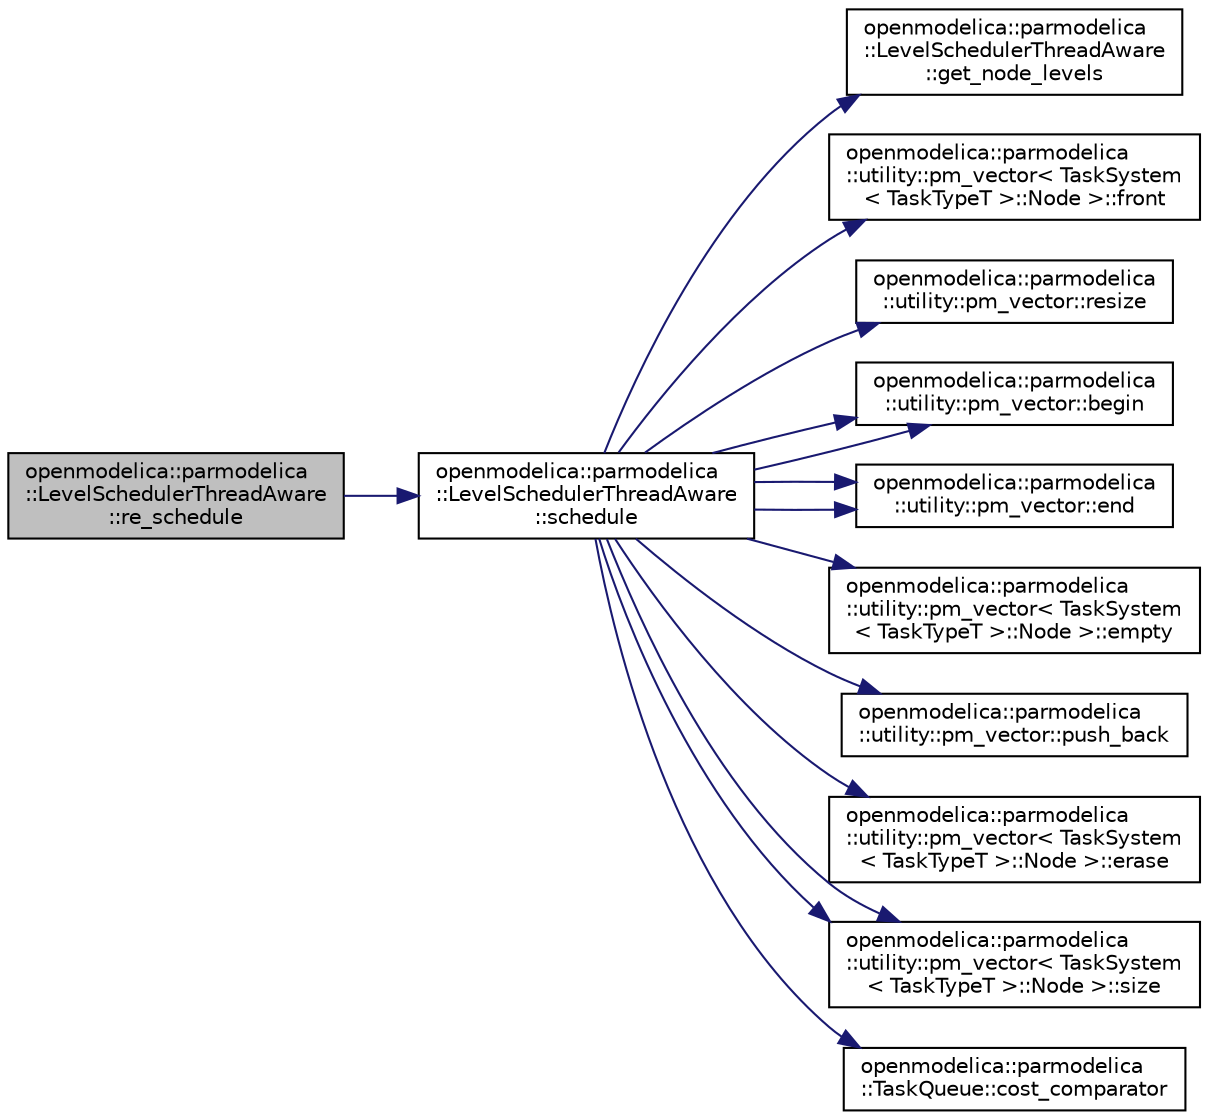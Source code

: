 digraph "openmodelica::parmodelica::LevelSchedulerThreadAware::re_schedule"
{
  edge [fontname="Helvetica",fontsize="10",labelfontname="Helvetica",labelfontsize="10"];
  node [fontname="Helvetica",fontsize="10",shape=record];
  rankdir="LR";
  Node59 [label="openmodelica::parmodelica\l::LevelSchedulerThreadAware\l::re_schedule",height=0.2,width=0.4,color="black", fillcolor="grey75", style="filled", fontcolor="black"];
  Node59 -> Node60 [color="midnightblue",fontsize="10",style="solid",fontname="Helvetica"];
  Node60 [label="openmodelica::parmodelica\l::LevelSchedulerThreadAware\l::schedule",height=0.2,width=0.4,color="black", fillcolor="white", style="filled",URL="$d0/da7/classopenmodelica_1_1parmodelica_1_1_level_scheduler_thread_aware.html#a1acc2ee8d0201eb40571eaa3a1c9ba73"];
  Node60 -> Node61 [color="midnightblue",fontsize="10",style="solid",fontname="Helvetica"];
  Node61 [label="openmodelica::parmodelica\l::LevelSchedulerThreadAware\l::get_node_levels",height=0.2,width=0.4,color="black", fillcolor="white", style="filled",URL="$d0/da7/classopenmodelica_1_1parmodelica_1_1_level_scheduler_thread_aware.html#a855aefd8388cfe60984f8cae7a2551fa"];
  Node60 -> Node62 [color="midnightblue",fontsize="10",style="solid",fontname="Helvetica"];
  Node62 [label="openmodelica::parmodelica\l::utility::pm_vector\< TaskSystem\l\< TaskTypeT \>::Node \>::front",height=0.2,width=0.4,color="black", fillcolor="white", style="filled",URL="$d1/ded/classopenmodelica_1_1parmodelica_1_1utility_1_1pm__vector.html#a02713e56d5f6215c4662335763fbcfd6"];
  Node60 -> Node63 [color="midnightblue",fontsize="10",style="solid",fontname="Helvetica"];
  Node63 [label="openmodelica::parmodelica\l::utility::pm_vector::resize",height=0.2,width=0.4,color="black", fillcolor="white", style="filled",URL="$d1/ded/classopenmodelica_1_1parmodelica_1_1utility_1_1pm__vector.html#a03d1e4f8520a2b5d67a368e98f4204bb"];
  Node60 -> Node64 [color="midnightblue",fontsize="10",style="solid",fontname="Helvetica"];
  Node64 [label="openmodelica::parmodelica\l::utility::pm_vector::begin",height=0.2,width=0.4,color="black", fillcolor="white", style="filled",URL="$d1/ded/classopenmodelica_1_1parmodelica_1_1utility_1_1pm__vector.html#a892574756d8278f2de0ae461f08fb15e"];
  Node60 -> Node65 [color="midnightblue",fontsize="10",style="solid",fontname="Helvetica"];
  Node65 [label="openmodelica::parmodelica\l::utility::pm_vector::end",height=0.2,width=0.4,color="black", fillcolor="white", style="filled",URL="$d1/ded/classopenmodelica_1_1parmodelica_1_1utility_1_1pm__vector.html#ae8f299ad7f540d6a4e9ae2cce5f649b4"];
  Node60 -> Node66 [color="midnightblue",fontsize="10",style="solid",fontname="Helvetica"];
  Node66 [label="openmodelica::parmodelica\l::utility::pm_vector\< TaskSystem\l\< TaskTypeT \>::Node \>::empty",height=0.2,width=0.4,color="black", fillcolor="white", style="filled",URL="$d1/ded/classopenmodelica_1_1parmodelica_1_1utility_1_1pm__vector.html#a82f6ebfb7c81f6fccbd4952602edbb33"];
  Node60 -> Node67 [color="midnightblue",fontsize="10",style="solid",fontname="Helvetica"];
  Node67 [label="openmodelica::parmodelica\l::utility::pm_vector::push_back",height=0.2,width=0.4,color="black", fillcolor="white", style="filled",URL="$d1/ded/classopenmodelica_1_1parmodelica_1_1utility_1_1pm__vector.html#a80d74217ab45d56834a92513d4f7e168"];
  Node60 -> Node68 [color="midnightblue",fontsize="10",style="solid",fontname="Helvetica"];
  Node68 [label="openmodelica::parmodelica\l::utility::pm_vector\< TaskSystem\l\< TaskTypeT \>::Node \>::erase",height=0.2,width=0.4,color="black", fillcolor="white", style="filled",URL="$d1/ded/classopenmodelica_1_1parmodelica_1_1utility_1_1pm__vector.html#acd251112eb21ea43f06a609fbaacbb7b"];
  Node60 -> Node64 [color="midnightblue",fontsize="10",style="solid",fontname="Helvetica"];
  Node60 -> Node65 [color="midnightblue",fontsize="10",style="solid",fontname="Helvetica"];
  Node60 -> Node69 [color="midnightblue",fontsize="10",style="solid",fontname="Helvetica"];
  Node69 [label="openmodelica::parmodelica\l::utility::pm_vector\< TaskSystem\l\< TaskTypeT \>::Node \>::size",height=0.2,width=0.4,color="black", fillcolor="white", style="filled",URL="$d1/ded/classopenmodelica_1_1parmodelica_1_1utility_1_1pm__vector.html#a2bd06f40971f8c0b172b4a6ec0aba1d9"];
  Node60 -> Node70 [color="midnightblue",fontsize="10",style="solid",fontname="Helvetica"];
  Node70 [label="openmodelica::parmodelica\l::TaskQueue::cost_comparator",height=0.2,width=0.4,color="black", fillcolor="white", style="filled",URL="$da/da6/structopenmodelica_1_1parmodelica_1_1_task_queue.html#a6b0e82aa202619cda3412f695d9af1b7"];
  Node60 -> Node69 [color="midnightblue",fontsize="10",style="solid",fontname="Helvetica"];
}
